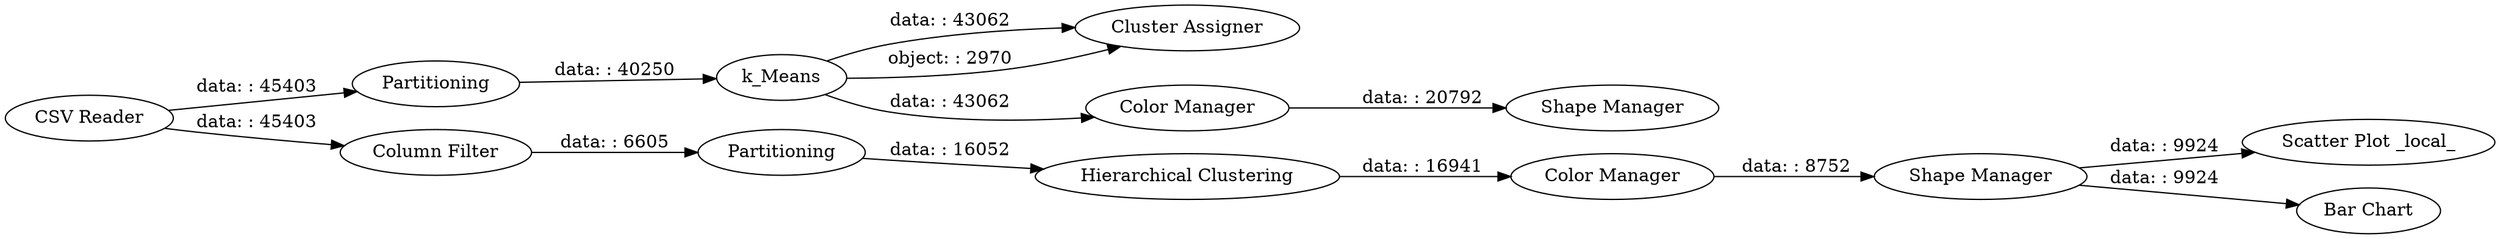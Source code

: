 digraph {
	"7309746236011035806_8" [label=Partitioning]
	"7309746236011035806_9" [label="Hierarchical Clustering"]
	"7309746236011035806_2" [label=Partitioning]
	"7309746236011035806_4" [label="Cluster Assigner"]
	"7309746236011035806_7" [label="Column Filter"]
	"7309746236011035806_11" [label="Shape Manager"]
	"7309746236011035806_13" [label="Scatter Plot _local_"]
	"7309746236011035806_6" [label="Shape Manager"]
	"7309746236011035806_10" [label="Color Manager"]
	"7309746236011035806_3" [label=k_Means]
	"7309746236011035806_5" [label="Color Manager"]
	"7309746236011035806_12" [label="Bar Chart"]
	"7309746236011035806_1" [label="CSV Reader"]
	"7309746236011035806_1" -> "7309746236011035806_2" [label="data: : 45403"]
	"7309746236011035806_5" -> "7309746236011035806_6" [label="data: : 20792"]
	"7309746236011035806_11" -> "7309746236011035806_13" [label="data: : 9924"]
	"7309746236011035806_3" -> "7309746236011035806_5" [label="data: : 43062"]
	"7309746236011035806_9" -> "7309746236011035806_10" [label="data: : 16941"]
	"7309746236011035806_7" -> "7309746236011035806_8" [label="data: : 6605"]
	"7309746236011035806_2" -> "7309746236011035806_3" [label="data: : 40250"]
	"7309746236011035806_11" -> "7309746236011035806_12" [label="data: : 9924"]
	"7309746236011035806_1" -> "7309746236011035806_7" [label="data: : 45403"]
	"7309746236011035806_10" -> "7309746236011035806_11" [label="data: : 8752"]
	"7309746236011035806_3" -> "7309746236011035806_4" [label="data: : 43062"]
	"7309746236011035806_8" -> "7309746236011035806_9" [label="data: : 16052"]
	"7309746236011035806_3" -> "7309746236011035806_4" [label="object: : 2970"]
	rankdir=LR
}
